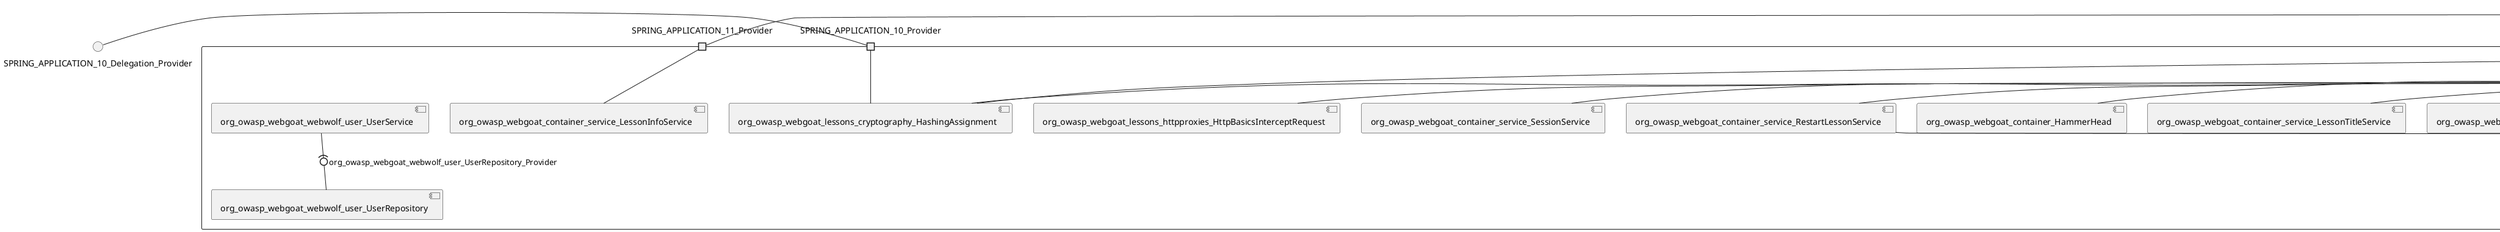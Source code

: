 @startuml
skinparam fixCircleLabelOverlapping true
skinparam componentStyle uml2
() SPRING_APPLICATION_10_Delegation_Provider
() SPRING_APPLICATION_11_Delegation_Provider
() SPRING_APPLICATION_12_Delegation_Provider
() SPRING_APPLICATION_13_Delegation_Provider
() SPRING_APPLICATION_14_Delegation_Provider
() SPRING_APPLICATION_15_Delegation_Provider
() SPRING_APPLICATION_16_Delegation_Provider
() SPRING_APPLICATION_2_Delegation_Provider
() SPRING_APPLICATION_3_Delegation_Provider
() SPRING_APPLICATION_4_Delegation_Provider
() SPRING_APPLICATION_5_Delegation_Provider
() SPRING_APPLICATION_6_Delegation_Provider
() SPRING_APPLICATION_7_Delegation_Provider
() SPRING_APPLICATION_8_Delegation_Provider
() SPRING_APPLICATION_9_Delegation_Provider
() SPRING_APPLICATION_BypassRestrictions_FieldRestrictions_POST_Delegation_Provider
() SPRING_APPLICATION_BypassRestrictions_frontendValidation_POST_Delegation_Provider
() SPRING_APPLICATION_ChromeDevTools_dummy_POST_Delegation_Provider
() SPRING_APPLICATION_ChromeDevTools_network_POST_Delegation_Provider
() SPRING_APPLICATION_CrossSiteScriptingStored_stored_xss_POST_Delegation_Provider
() SPRING_APPLICATION_CrossSiteScriptingStored_stored_xss_follow_up_POST_Delegation_Provider
() SPRING_APPLICATION_CrossSiteScripting_attack1_POST_Delegation_Provider
() SPRING_APPLICATION_CrossSiteScripting_attack3_POST_Delegation_Provider
() SPRING_APPLICATION_CrossSiteScripting_attack4_POST_Delegation_Provider
() SPRING_APPLICATION_CrossSiteScripting_attack5a_GET_Delegation_Provider
() SPRING_APPLICATION_CrossSiteScripting_attack6a_POST_Delegation_Provider
() SPRING_APPLICATION_CrossSiteScripting_dom_follow_up_POST_Delegation_Provider
() SPRING_APPLICATION_CrossSiteScripting_phone_home_xss_POST_Delegation_Provider
() SPRING_APPLICATION_CrossSiteScripting_quiz_GET_POST_Delegation_Provider
() SPRING_APPLICATION_Delegation_Provider
() SPRING_APPLICATION_GET_10_Delegation_Provider
() SPRING_APPLICATION_GET_11_Delegation_Provider
() SPRING_APPLICATION_GET_2_Delegation_Provider
() SPRING_APPLICATION_GET_3_Delegation_Provider
() SPRING_APPLICATION_GET_4_Delegation_Provider
() SPRING_APPLICATION_GET_5_Delegation_Provider
() SPRING_APPLICATION_GET_6_Delegation_Provider
() SPRING_APPLICATION_GET_7_Delegation_Provider
() SPRING_APPLICATION_GET_8_Delegation_Provider
() SPRING_APPLICATION_GET_9_Delegation_Provider
() SPRING_APPLICATION_GET_Delegation_Provider
() SPRING_APPLICATION_HtmlTampering_task_POST_Delegation_Provider
() SPRING_APPLICATION_HttpBasics_attack1_POST_Delegation_Provider
() SPRING_APPLICATION_HttpBasics_attack2_POST_Delegation_Provider
() SPRING_APPLICATION_IDOR_diff_attributes_POST_Delegation_Provider
() SPRING_APPLICATION_IDOR_login_POST_Delegation_Provider
() SPRING_APPLICATION_IDOR_profile_alt_path_POST_Delegation_Provider
() SPRING_APPLICATION_InsecureDeserialization_task_POST_Delegation_Provider
() SPRING_APPLICATION_InsecureLogin_Delegation_Provider
() SPRING_APPLICATION_JWT_decode_POST_Delegation_Provider
() SPRING_APPLICATION_JWT_jku_Delegation_Provider
() SPRING_APPLICATION_JWT_kid_Delegation_Provider
() SPRING_APPLICATION_JWT_quiz_GET_POST_Delegation_Provider
() SPRING_APPLICATION_JWT_refresh_Delegation_Provider
() SPRING_APPLICATION_JWT_secret_POST_Delegation_Provider
() SPRING_APPLICATION_JWT_votings_Delegation_Provider
() SPRING_APPLICATION_LogSpoofing_log_bleeding_POST_Delegation_Provider
() SPRING_APPLICATION_LogSpoofing_log_spoofing_POST_Delegation_Provider
() SPRING_APPLICATION_POST_10_Delegation_Provider
() SPRING_APPLICATION_POST_11_Delegation_Provider
() SPRING_APPLICATION_POST_12_Delegation_Provider
() SPRING_APPLICATION_POST_13_Delegation_Provider
() SPRING_APPLICATION_POST_14_Delegation_Provider
() SPRING_APPLICATION_POST_15_Delegation_Provider
() SPRING_APPLICATION_POST_16_Delegation_Provider
() SPRING_APPLICATION_POST_17_Delegation_Provider
() SPRING_APPLICATION_POST_18_Delegation_Provider
() SPRING_APPLICATION_POST_2_Delegation_Provider
() SPRING_APPLICATION_POST_3_Delegation_Provider
() SPRING_APPLICATION_POST_4_Delegation_Provider
() SPRING_APPLICATION_POST_5_Delegation_Provider
() SPRING_APPLICATION_POST_6_Delegation_Provider
() SPRING_APPLICATION_POST_7_Delegation_Provider
() SPRING_APPLICATION_POST_8_Delegation_Provider
() SPRING_APPLICATION_POST_9_Delegation_Provider
() SPRING_APPLICATION_POST_Delegation_Provider
() SPRING_APPLICATION_PUT_Delegation_Provider
() SPRING_APPLICATION_PasswordReset_ForgotPassword_create_password_reset_link_POST_Delegation_Provider
() SPRING_APPLICATION_PasswordReset_SecurityQuestions_POST_Delegation_Provider
() SPRING_APPLICATION_PasswordReset_reset_Delegation_Provider
() SPRING_APPLICATION_PasswordReset_simple_mail_reset_POST_Delegation_Provider
() SPRING_APPLICATION_PathTraversal_profile_picture_GET_Delegation_Provider
() SPRING_APPLICATION_PathTraversal_profile_picture_fix_GET_Delegation_Provider
() SPRING_APPLICATION_PathTraversal_profile_upload_POST_Delegation_Provider
() SPRING_APPLICATION_PathTraversal_profile_upload_fix_POST_Delegation_Provider
() SPRING_APPLICATION_PathTraversal_profile_upload_remove_user_input_POST_Delegation_Provider
() SPRING_APPLICATION_PathTraversal_random_POST_Delegation_Provider
() SPRING_APPLICATION_PathTraversal_random_picture_GET_Delegation_Provider
() SPRING_APPLICATION_PathTraversal_zip_slip_Delegation_Provider
() SPRING_APPLICATION_SSRF_task1_POST_Delegation_Provider
() SPRING_APPLICATION_SSRF_task2_POST_Delegation_Provider
() SPRING_APPLICATION_SecurePasswords_assignment_POST_Delegation_Provider
() SPRING_APPLICATION_SqlInjectionAdvanced_attack6a_POST_Delegation_Provider
() SPRING_APPLICATION_SqlInjectionAdvanced_attack6b_POST_Delegation_Provider
() SPRING_APPLICATION_SqlInjectionAdvanced_challenge_Login_POST_Delegation_Provider
() SPRING_APPLICATION_SqlInjectionAdvanced_challenge_PUT_Delegation_Provider
() SPRING_APPLICATION_SqlInjectionAdvanced_quiz_GET_POST_Delegation_Provider
() SPRING_APPLICATION_SqlInjectionMitigations_attack10a_POST_Delegation_Provider
() SPRING_APPLICATION_SqlInjectionMitigations_attack10b_POST_Delegation_Provider
() SPRING_APPLICATION_SqlInjectionMitigations_attack12a_POST_Delegation_Provider
() SPRING_APPLICATION_SqlInjectionMitigations_servers_GET_Delegation_Provider
() SPRING_APPLICATION_SqlInjection_assignment5a_POST_Delegation_Provider
() SPRING_APPLICATION_SqlInjection_assignment5b_POST_Delegation_Provider
() SPRING_APPLICATION_SqlInjection_attack10_POST_Delegation_Provider
() SPRING_APPLICATION_SqlInjection_attack2_POST_Delegation_Provider
() SPRING_APPLICATION_SqlInjection_attack3_POST_Delegation_Provider
() SPRING_APPLICATION_SqlInjection_attack4_POST_Delegation_Provider
() SPRING_APPLICATION_SqlInjection_attack5_POST_Delegation_Provider
() SPRING_APPLICATION_SqlInjection_attack8_POST_Delegation_Provider
() SPRING_APPLICATION_SqlInjection_attack9_POST_Delegation_Provider
() SPRING_APPLICATION_SqlOnlyInputValidationOnKeywords_attack_POST_Delegation_Provider
() SPRING_APPLICATION_SqlOnlyInputValidation_attack_POST_Delegation_Provider
() SPRING_APPLICATION_VulnerableComponents_attack1_POST_Delegation_Provider
() SPRING_APPLICATION_WebWolf_GET_Delegation_Provider
() SPRING_APPLICATION_WebWolf_landing_Delegation_Provider
() SPRING_APPLICATION_WebWolf_mail_Delegation_Provider
() SPRING_APPLICATION_challenge_1_POST_Delegation_Provider
() SPRING_APPLICATION_challenge_5_POST_Delegation_Provider
() SPRING_APPLICATION_challenge_7_Delegation_Provider
() SPRING_APPLICATION_challenge_8_Delegation_Provider
() SPRING_APPLICATION_challenge_logo_Delegation_Provider
() SPRING_APPLICATION_cia_quiz_GET_POST_Delegation_Provider
() SPRING_APPLICATION_clientSideFiltering_attack1_POST_Delegation_Provider
() SPRING_APPLICATION_clientSideFiltering_challenge_store_coupons_GET_Delegation_Provider
() SPRING_APPLICATION_clientSideFiltering_getItForFree_POST_Delegation_Provider
() SPRING_APPLICATION_clientSideFiltering_salaries_GET_Delegation_Provider
() SPRING_APPLICATION_crypto_encoding_basic_auth_POST_Delegation_Provider
() SPRING_APPLICATION_crypto_encoding_xor_POST_Delegation_Provider
() SPRING_APPLICATION_crypto_hashing_POST_Delegation_Provider
() SPRING_APPLICATION_crypto_secure_defaults_POST_Delegation_Provider
() SPRING_APPLICATION_crypto_signing_verify_POST_Delegation_Provider
() SPRING_APPLICATION_csrf_feedback_message_POST_Delegation_Provider
() SPRING_APPLICATION_csrf_review_POST_Delegation_Provider
() SPRING_APPLICATION_files_GET_Delegation_Provider
() SPRING_APPLICATION_fileupload_POST_Delegation_Provider
() SPRING_APPLICATION_jwt_Delegation_Provider
() SPRING_APPLICATION_landing_Delegation_Provider
() SPRING_APPLICATION_lesson_template_Delegation_Provider
() SPRING_APPLICATION_login_oauth_mvc_GET_Delegation_Provider
() SPRING_APPLICATION_mail_DELETE_GET_POST_Delegation_Provider
() SPRING_APPLICATION_register_mvc_POST_Delegation_Provider
() SPRING_APPLICATION_registration_GET_Delegation_Provider
() SPRING_APPLICATION_requests_GET_Delegation_Provider
() SPRING_APPLICATION_scoreboard_data_GET_Delegation_Provider
() SPRING_APPLICATION_server_directory_GET_Delegation_Provider
() SPRING_APPLICATION_service_debug_labels_mvc_Delegation_Provider
() SPRING_APPLICATION_service_lessonoverview_mvc_Delegation_Provider
() SPRING_APPLICATION_xxe_comments_GET_Delegation_Provider
rectangle System {
[org_owasp_webgoat_container_HammerHead] [[webgoat-webgoat.repository#_UnqmgjVFEe-lEr1EVWIqfw]]
[org_owasp_webgoat_container_WebWolfRedirect] [[webgoat-webgoat.repository#_UnqmgjVFEe-lEr1EVWIqfw]]
[org_owasp_webgoat_container_controller_StartLesson] [[webgoat-webgoat.repository#_UnqmgjVFEe-lEr1EVWIqfw]]
[org_owasp_webgoat_container_controller_Welcome] [[webgoat-webgoat.repository#_UnqmgjVFEe-lEr1EVWIqfw]]
[org_owasp_webgoat_container_i18n_PluginMessages_Provider] [[webgoat-webgoat.repository#_UnqmgjVFEe-lEr1EVWIqfw]]
[org_owasp_webgoat_container_service_EnvironmentService] [[webgoat-webgoat.repository#_UnqmgjVFEe-lEr1EVWIqfw]]
[org_owasp_webgoat_container_service_HintService] [[webgoat-webgoat.repository#_UnqmgjVFEe-lEr1EVWIqfw]]
[org_owasp_webgoat_container_service_LabelDebugService] [[webgoat-webgoat.repository#_UnqmgjVFEe-lEr1EVWIqfw]]
[org_owasp_webgoat_container_service_LabelService] [[webgoat-webgoat.repository#_UnqmgjVFEe-lEr1EVWIqfw]]
[org_owasp_webgoat_container_service_LessonInfoService] [[webgoat-webgoat.repository#_UnqmgjVFEe-lEr1EVWIqfw]]
[org_owasp_webgoat_container_service_LessonMenuService] [[webgoat-webgoat.repository#_UnqmgjVFEe-lEr1EVWIqfw]]
[org_owasp_webgoat_container_service_LessonProgressService] [[webgoat-webgoat.repository#_UnqmgjVFEe-lEr1EVWIqfw]]
[org_owasp_webgoat_container_service_LessonTitleService] [[webgoat-webgoat.repository#_UnqmgjVFEe-lEr1EVWIqfw]]
[org_owasp_webgoat_container_service_ReportCardService] [[webgoat-webgoat.repository#_UnqmgjVFEe-lEr1EVWIqfw]]
[org_owasp_webgoat_container_service_RestartLessonService] [[webgoat-webgoat.repository#_UnqmgjVFEe-lEr1EVWIqfw]]
[org_owasp_webgoat_container_service_SessionService] [[webgoat-webgoat.repository#_UnqmgjVFEe-lEr1EVWIqfw]]
[org_owasp_webgoat_container_session_UserSessionData_Provider] [[webgoat-webgoat.repository#_UnqmgjVFEe-lEr1EVWIqfw]]
[org_owasp_webgoat_container_session_WebSession_Provider] [[webgoat-webgoat.repository#_UnqmgjVFEe-lEr1EVWIqfw]]
[org_owasp_webgoat_container_users_RegistrationController] [[webgoat-webgoat.repository#_UnqmgjVFEe-lEr1EVWIqfw]]
[org_owasp_webgoat_container_users_Scoreboard] [[webgoat-webgoat.repository#_UnqmgjVFEe-lEr1EVWIqfw]]
[org_owasp_webgoat_container_users_UserRepository] [[webgoat-webgoat.repository#_UnqmgjVFEe-lEr1EVWIqfw]]
[org_owasp_webgoat_container_users_UserService] [[webgoat-webgoat.repository#_UnqmgjVFEe-lEr1EVWIqfw]]
[org_owasp_webgoat_container_users_UserTrackerRepository] [[webgoat-webgoat.repository#_UnqmgjVFEe-lEr1EVWIqfw]]
[org_owasp_webgoat_lessons_authbypass_VerifyAccount] [[webgoat-webgoat.repository#_UnqmgjVFEe-lEr1EVWIqfw]]
[org_owasp_webgoat_lessons_bypassrestrictions_BypassRestrictionsFieldRestrictions] [[webgoat-webgoat.repository#_UnqmgjVFEe-lEr1EVWIqfw]]
[org_owasp_webgoat_lessons_bypassrestrictions_BypassRestrictionsFrontendValidation] [[webgoat-webgoat.repository#_UnqmgjVFEe-lEr1EVWIqfw]]
[org_owasp_webgoat_lessons_challenges_FlagController] [[webgoat-webgoat.repository#_UnqmgjVFEe-lEr1EVWIqfw]]
[org_owasp_webgoat_lessons_challenges_challenge1_Assignment1] [[webgoat-webgoat.repository#_UnqmgjVFEe-lEr1EVWIqfw]]
[org_owasp_webgoat_lessons_challenges_challenge1_ImageServlet] [[webgoat-webgoat.repository#_UnqmgjVFEe-lEr1EVWIqfw]]
[org_owasp_webgoat_lessons_challenges_challenge5_Assignment5] [[webgoat-webgoat.repository#_UnqmgjVFEe-lEr1EVWIqfw]]
[org_owasp_webgoat_lessons_challenges_challenge7_Assignment7] [[webgoat-webgoat.repository#_UnqmgjVFEe-lEr1EVWIqfw]]
[org_owasp_webgoat_lessons_challenges_challenge8_Assignment8] [[webgoat-webgoat.repository#_UnqmgjVFEe-lEr1EVWIqfw]]
[org_owasp_webgoat_lessons_chromedevtools_NetworkDummy] [[webgoat-webgoat.repository#_UnqmgjVFEe-lEr1EVWIqfw]]
[org_owasp_webgoat_lessons_chromedevtools_NetworkLesson] [[webgoat-webgoat.repository#_UnqmgjVFEe-lEr1EVWIqfw]]
[org_owasp_webgoat_lessons_cia_CIAQuiz] [[webgoat-webgoat.repository#_UnqmgjVFEe-lEr1EVWIqfw]]
[org_owasp_webgoat_lessons_clientsidefiltering_ClientSideFilteringAssignment] [[webgoat-webgoat.repository#_UnqmgjVFEe-lEr1EVWIqfw]]
[org_owasp_webgoat_lessons_clientsidefiltering_ClientSideFilteringFreeAssignment] [[webgoat-webgoat.repository#_UnqmgjVFEe-lEr1EVWIqfw]]
[org_owasp_webgoat_lessons_clientsidefiltering_Salaries] [[webgoat-webgoat.repository#_UnqmgjVFEe-lEr1EVWIqfw]]
[org_owasp_webgoat_lessons_clientsidefiltering_ShopEndpoint] [[webgoat-webgoat.repository#_UnqmgjVFEe-lEr1EVWIqfw]]
[org_owasp_webgoat_lessons_cryptography_EncodingAssignment] [[webgoat-webgoat.repository#_UnqmgjVFEe-lEr1EVWIqfw]]
[org_owasp_webgoat_lessons_cryptography_HashingAssignment] [[webgoat-webgoat.repository#_UnqmgjVFEe-lEr1EVWIqfw]]
[org_owasp_webgoat_lessons_cryptography_SecureDefaultsAssignment] [[webgoat-webgoat.repository#_UnqmgjVFEe-lEr1EVWIqfw]]
[org_owasp_webgoat_lessons_cryptography_SigningAssignment] [[webgoat-webgoat.repository#_UnqmgjVFEe-lEr1EVWIqfw]]
[org_owasp_webgoat_lessons_cryptography_XOREncodingAssignment] [[webgoat-webgoat.repository#_UnqmgjVFEe-lEr1EVWIqfw]]
[org_owasp_webgoat_lessons_csrf_CSRFConfirmFlag1] [[webgoat-webgoat.repository#_UnqmgjVFEe-lEr1EVWIqfw]]
[org_owasp_webgoat_lessons_csrf_CSRFFeedback] [[webgoat-webgoat.repository#_UnqmgjVFEe-lEr1EVWIqfw]]
[org_owasp_webgoat_lessons_csrf_CSRFGetFlag] [[webgoat-webgoat.repository#_UnqmgjVFEe-lEr1EVWIqfw]]
[org_owasp_webgoat_lessons_csrf_CSRFLogin] [[webgoat-webgoat.repository#_UnqmgjVFEe-lEr1EVWIqfw]]
[org_owasp_webgoat_lessons_csrf_ForgedReviews] [[webgoat-webgoat.repository#_UnqmgjVFEe-lEr1EVWIqfw]]
[org_owasp_webgoat_lessons_csrf_ObjectMapper_Provider] [[webgoat-webgoat.repository#_UnqmgjVFEe-lEr1EVWIqfw]]
[org_owasp_webgoat_lessons_deserialization_InsecureDeserializationTask] [[webgoat-webgoat.repository#_UnqmgjVFEe-lEr1EVWIqfw]]
[org_owasp_webgoat_lessons_hijacksession_HijackSessionAssignment] [[webgoat-webgoat.repository#_UnqmgjVFEe-lEr1EVWIqfw]]
[org_owasp_webgoat_lessons_hijacksession_cas_HijackSessionAuthenticationProvider] [[webgoat-webgoat.repository#_UnqmgjVFEe-lEr1EVWIqfw]]
[org_owasp_webgoat_lessons_htmltampering_HtmlTamperingTask] [[webgoat-webgoat.repository#_UnqmgjVFEe-lEr1EVWIqfw]]
[org_owasp_webgoat_lessons_httpbasics_HttpBasicsLesson] [[webgoat-webgoat.repository#_UnqmgjVFEe-lEr1EVWIqfw]]
[org_owasp_webgoat_lessons_httpbasics_HttpBasicsQuiz] [[webgoat-webgoat.repository#_UnqmgjVFEe-lEr1EVWIqfw]]
[org_owasp_webgoat_lessons_httpproxies_HttpBasicsInterceptRequest] [[webgoat-webgoat.repository#_UnqmgjVFEe-lEr1EVWIqfw]]
[org_owasp_webgoat_lessons_idor_IDORDiffAttributes] [[webgoat-webgoat.repository#_UnqmgjVFEe-lEr1EVWIqfw]]
[org_owasp_webgoat_lessons_idor_IDOREditOtherProfile] [[webgoat-webgoat.repository#_UnqmgjVFEe-lEr1EVWIqfw]]
[org_owasp_webgoat_lessons_idor_IDORLogin] [[webgoat-webgoat.repository#_UnqmgjVFEe-lEr1EVWIqfw]]
[org_owasp_webgoat_lessons_idor_IDORViewOtherProfile] [[webgoat-webgoat.repository#_UnqmgjVFEe-lEr1EVWIqfw]]
[org_owasp_webgoat_lessons_idor_IDORViewOwnProfile] [[webgoat-webgoat.repository#_UnqmgjVFEe-lEr1EVWIqfw]]
[org_owasp_webgoat_lessons_idor_IDORViewOwnProfileAltUrl] [[webgoat-webgoat.repository#_UnqmgjVFEe-lEr1EVWIqfw]]
[org_owasp_webgoat_lessons_insecurelogin_InsecureLoginTask] [[webgoat-webgoat.repository#_UnqmgjVFEe-lEr1EVWIqfw]]
[org_owasp_webgoat_lessons_jwt_JWTDecodeEndpoint] [[webgoat-webgoat.repository#_UnqmgjVFEe-lEr1EVWIqfw]]
[org_owasp_webgoat_lessons_jwt_JWTQuiz] [[webgoat-webgoat.repository#_UnqmgjVFEe-lEr1EVWIqfw]]
[org_owasp_webgoat_lessons_jwt_JWTRefreshEndpoint] [[webgoat-webgoat.repository#_UnqmgjVFEe-lEr1EVWIqfw]]
[org_owasp_webgoat_lessons_jwt_JWTSecretKeyEndpoint] [[webgoat-webgoat.repository#_UnqmgjVFEe-lEr1EVWIqfw]]
[org_owasp_webgoat_lessons_jwt_JWTVotesEndpoint] [[webgoat-webgoat.repository#_UnqmgjVFEe-lEr1EVWIqfw]]
[org_owasp_webgoat_lessons_jwt_claimmisuse_JWTHeaderJKUEndpoint] [[webgoat-webgoat.repository#_UnqmgjVFEe-lEr1EVWIqfw]]
[org_owasp_webgoat_lessons_jwt_claimmisuse_JWTHeaderKIDEndpoint] [[webgoat-webgoat.repository#_UnqmgjVFEe-lEr1EVWIqfw]]
[org_owasp_webgoat_lessons_lessontemplate_SampleAttack] [[webgoat-webgoat.repository#_UnqmgjVFEe-lEr1EVWIqfw]]
[org_owasp_webgoat_lessons_logging_LogBleedingTask] [[webgoat-webgoat.repository#_UnqmgjVFEe-lEr1EVWIqfw]]
[org_owasp_webgoat_lessons_logging_LogSpoofingTask] [[webgoat-webgoat.repository#_UnqmgjVFEe-lEr1EVWIqfw]]
[org_owasp_webgoat_lessons_missingac_MissingFunctionACHiddenMenus] [[webgoat-webgoat.repository#_UnqmgjVFEe-lEr1EVWIqfw]]
[org_owasp_webgoat_lessons_missingac_MissingFunctionACUsers] [[webgoat-webgoat.repository#_UnqmgjVFEe-lEr1EVWIqfw]]
[org_owasp_webgoat_lessons_missingac_MissingFunctionACYourHash] [[webgoat-webgoat.repository#_UnqmgjVFEe-lEr1EVWIqfw]]
[org_owasp_webgoat_lessons_missingac_MissingFunctionACYourHashAdmin] [[webgoat-webgoat.repository#_UnqmgjVFEe-lEr1EVWIqfw]]
[org_owasp_webgoat_lessons_passwordreset_QuestionsAssignment] [[webgoat-webgoat.repository#_UnqmgjVFEe-lEr1EVWIqfw]]
[org_owasp_webgoat_lessons_passwordreset_ResetLinkAssignment] [[webgoat-webgoat.repository#_UnqmgjVFEe-lEr1EVWIqfw]]
[org_owasp_webgoat_lessons_passwordreset_ResetLinkAssignmentForgotPassword] [[webgoat-webgoat.repository#_UnqmgjVFEe-lEr1EVWIqfw]]
[org_owasp_webgoat_lessons_passwordreset_SecurityQuestionAssignment] [[webgoat-webgoat.repository#_UnqmgjVFEe-lEr1EVWIqfw]]
[org_owasp_webgoat_lessons_passwordreset_SimpleMailAssignment] [[webgoat-webgoat.repository#_UnqmgjVFEe-lEr1EVWIqfw]]
[org_owasp_webgoat_lessons_passwordreset_TriedQuestions] [[webgoat-webgoat.repository#_UnqmgjVFEe-lEr1EVWIqfw]]
[org_owasp_webgoat_lessons_pathtraversal_ProfileUpload] [[webgoat-webgoat.repository#_UnqmgjVFEe-lEr1EVWIqfw]]
[org_owasp_webgoat_lessons_pathtraversal_ProfileUploadFix] [[webgoat-webgoat.repository#_UnqmgjVFEe-lEr1EVWIqfw]]
[org_owasp_webgoat_lessons_pathtraversal_ProfileUploadRemoveUserInput] [[webgoat-webgoat.repository#_UnqmgjVFEe-lEr1EVWIqfw]]
[org_owasp_webgoat_lessons_pathtraversal_ProfileUploadRetrieval] [[webgoat-webgoat.repository#_UnqmgjVFEe-lEr1EVWIqfw]]
[org_owasp_webgoat_lessons_pathtraversal_ProfileZipSlip] [[webgoat-webgoat.repository#_UnqmgjVFEe-lEr1EVWIqfw]]
[org_owasp_webgoat_lessons_securepasswords_SecurePasswordsAssignment] [[webgoat-webgoat.repository#_UnqmgjVFEe-lEr1EVWIqfw]]
[org_owasp_webgoat_lessons_spoofcookie_SpoofCookieAssignment] [[webgoat-webgoat.repository#_UnqmgjVFEe-lEr1EVWIqfw]]
[org_owasp_webgoat_lessons_sqlinjection_advanced_SqlInjectionChallenge] [[webgoat-webgoat.repository#_UnqmgjVFEe-lEr1EVWIqfw]]
[org_owasp_webgoat_lessons_sqlinjection_advanced_SqlInjectionChallengeLogin] [[webgoat-webgoat.repository#_UnqmgjVFEe-lEr1EVWIqfw]]
[org_owasp_webgoat_lessons_sqlinjection_advanced_SqlInjectionLesson6a] [[webgoat-webgoat.repository#_UnqmgjVFEe-lEr1EVWIqfw]]
[org_owasp_webgoat_lessons_sqlinjection_advanced_SqlInjectionLesson6b] [[webgoat-webgoat.repository#_UnqmgjVFEe-lEr1EVWIqfw]]
[org_owasp_webgoat_lessons_sqlinjection_advanced_SqlInjectionQuiz] [[webgoat-webgoat.repository#_UnqmgjVFEe-lEr1EVWIqfw]]
[org_owasp_webgoat_lessons_sqlinjection_introduction_SqlInjectionLesson10] [[webgoat-webgoat.repository#_UnqmgjVFEe-lEr1EVWIqfw]]
[org_owasp_webgoat_lessons_sqlinjection_introduction_SqlInjectionLesson2] [[webgoat-webgoat.repository#_UnqmgjVFEe-lEr1EVWIqfw]]
[org_owasp_webgoat_lessons_sqlinjection_introduction_SqlInjectionLesson3] [[webgoat-webgoat.repository#_UnqmgjVFEe-lEr1EVWIqfw]]
[org_owasp_webgoat_lessons_sqlinjection_introduction_SqlInjectionLesson4] [[webgoat-webgoat.repository#_UnqmgjVFEe-lEr1EVWIqfw]]
[org_owasp_webgoat_lessons_sqlinjection_introduction_SqlInjectionLesson5] [[webgoat-webgoat.repository#_UnqmgjVFEe-lEr1EVWIqfw]]
[org_owasp_webgoat_lessons_sqlinjection_introduction_SqlInjectionLesson5a] [[webgoat-webgoat.repository#_UnqmgjVFEe-lEr1EVWIqfw]]
[org_owasp_webgoat_lessons_sqlinjection_introduction_SqlInjectionLesson5b] [[webgoat-webgoat.repository#_UnqmgjVFEe-lEr1EVWIqfw]]
[org_owasp_webgoat_lessons_sqlinjection_introduction_SqlInjectionLesson8] [[webgoat-webgoat.repository#_UnqmgjVFEe-lEr1EVWIqfw]]
[org_owasp_webgoat_lessons_sqlinjection_introduction_SqlInjectionLesson9] [[webgoat-webgoat.repository#_UnqmgjVFEe-lEr1EVWIqfw]]
[org_owasp_webgoat_lessons_sqlinjection_mitigation_Servers] [[webgoat-webgoat.repository#_UnqmgjVFEe-lEr1EVWIqfw]]
[org_owasp_webgoat_lessons_sqlinjection_mitigation_SqlInjectionLesson10a] [[webgoat-webgoat.repository#_UnqmgjVFEe-lEr1EVWIqfw]]
[org_owasp_webgoat_lessons_sqlinjection_mitigation_SqlInjectionLesson10b] [[webgoat-webgoat.repository#_UnqmgjVFEe-lEr1EVWIqfw]]
[org_owasp_webgoat_lessons_sqlinjection_mitigation_SqlInjectionLesson13] [[webgoat-webgoat.repository#_UnqmgjVFEe-lEr1EVWIqfw]]
[org_owasp_webgoat_lessons_sqlinjection_mitigation_SqlOnlyInputValidation] [[webgoat-webgoat.repository#_UnqmgjVFEe-lEr1EVWIqfw]]
[org_owasp_webgoat_lessons_sqlinjection_mitigation_SqlOnlyInputValidationOnKeywords] [[webgoat-webgoat.repository#_UnqmgjVFEe-lEr1EVWIqfw]]
[org_owasp_webgoat_lessons_ssrf_SSRFTask1] [[webgoat-webgoat.repository#_UnqmgjVFEe-lEr1EVWIqfw]]
[org_owasp_webgoat_lessons_ssrf_SSRFTask2] [[webgoat-webgoat.repository#_UnqmgjVFEe-lEr1EVWIqfw]]
[org_owasp_webgoat_lessons_vulnerablecomponents_VulnerableComponentsLesson] [[webgoat-webgoat.repository#_UnqmgjVFEe-lEr1EVWIqfw]]
[org_owasp_webgoat_lessons_webwolfintroduction_LandingAssignment] [[webgoat-webgoat.repository#_UnqmgjVFEe-lEr1EVWIqfw]]
[org_owasp_webgoat_lessons_webwolfintroduction_MailAssignment] [[webgoat-webgoat.repository#_UnqmgjVFEe-lEr1EVWIqfw]]
[org_owasp_webgoat_lessons_xss_CrossSiteScriptingLesson1] [[webgoat-webgoat.repository#_UnqmgjVFEe-lEr1EVWIqfw]]
[org_owasp_webgoat_lessons_xss_CrossSiteScriptingLesson3] [[webgoat-webgoat.repository#_UnqmgjVFEe-lEr1EVWIqfw]]
[org_owasp_webgoat_lessons_xss_CrossSiteScriptingLesson4] [[webgoat-webgoat.repository#_UnqmgjVFEe-lEr1EVWIqfw]]
[org_owasp_webgoat_lessons_xss_CrossSiteScriptingLesson5a] [[webgoat-webgoat.repository#_UnqmgjVFEe-lEr1EVWIqfw]]
[org_owasp_webgoat_lessons_xss_CrossSiteScriptingLesson6a] [[webgoat-webgoat.repository#_UnqmgjVFEe-lEr1EVWIqfw]]
[org_owasp_webgoat_lessons_xss_CrossSiteScriptingQuiz] [[webgoat-webgoat.repository#_UnqmgjVFEe-lEr1EVWIqfw]]
[org_owasp_webgoat_lessons_xss_DOMCrossSiteScripting] [[webgoat-webgoat.repository#_UnqmgjVFEe-lEr1EVWIqfw]]
[org_owasp_webgoat_lessons_xss_DOMCrossSiteScriptingVerifier] [[webgoat-webgoat.repository#_UnqmgjVFEe-lEr1EVWIqfw]]
[org_owasp_webgoat_lessons_xss_stored_StoredCrossSiteScriptingVerifier] [[webgoat-webgoat.repository#_UnqmgjVFEe-lEr1EVWIqfw]]
[org_owasp_webgoat_lessons_xss_stored_StoredXssComments] [[webgoat-webgoat.repository#_UnqmgjVFEe-lEr1EVWIqfw]]
[org_owasp_webgoat_lessons_xxe_BlindSendFileAssignment] [[webgoat-webgoat.repository#_UnqmgjVFEe-lEr1EVWIqfw]]
[org_owasp_webgoat_lessons_xxe_CommentsCache] [[webgoat-webgoat.repository#_UnqmgjVFEe-lEr1EVWIqfw]]
[org_owasp_webgoat_lessons_xxe_CommentsEndpoint] [[webgoat-webgoat.repository#_UnqmgjVFEe-lEr1EVWIqfw]]
[org_owasp_webgoat_lessons_xxe_ContentTypeAssignment] [[webgoat-webgoat.repository#_UnqmgjVFEe-lEr1EVWIqfw]]
[org_owasp_webgoat_lessons_xxe_SimpleXXE] [[webgoat-webgoat.repository#_UnqmgjVFEe-lEr1EVWIqfw]]
[org_owasp_webgoat_webwolf_FileServer] [[webgoat-webgoat.repository#_UnqmgjVFEe-lEr1EVWIqfw]]
[org_owasp_webgoat_webwolf_jwt_JWTController] [[webgoat-webgoat.repository#_UnqmgjVFEe-lEr1EVWIqfw]]
[org_owasp_webgoat_webwolf_mailbox_MailboxController] [[webgoat-webgoat.repository#_UnqmgjVFEe-lEr1EVWIqfw]]
[org_owasp_webgoat_webwolf_mailbox_MailboxRepository] [[webgoat-webgoat.repository#_UnqmgjVFEe-lEr1EVWIqfw]]
[org_owasp_webgoat_webwolf_requests_LandingPage] [[webgoat-webgoat.repository#_UnqmgjVFEe-lEr1EVWIqfw]]
[org_owasp_webgoat_webwolf_requests_Requests] [[webgoat-webgoat.repository#_UnqmgjVFEe-lEr1EVWIqfw]]
[org_owasp_webgoat_webwolf_user_UserRepository] [[webgoat-webgoat.repository#_UnqmgjVFEe-lEr1EVWIqfw]]
[org_owasp_webgoat_webwolf_user_UserService] [[webgoat-webgoat.repository#_UnqmgjVFEe-lEr1EVWIqfw]]
port SPRING_APPLICATION_10_Provider
SPRING_APPLICATION_10_Delegation_Provider - SPRING_APPLICATION_10_Provider
SPRING_APPLICATION_10_Provider - [org_owasp_webgoat_lessons_cryptography_HashingAssignment]
port SPRING_APPLICATION_11_Provider
SPRING_APPLICATION_11_Delegation_Provider - SPRING_APPLICATION_11_Provider
SPRING_APPLICATION_11_Provider - [org_owasp_webgoat_container_service_LessonInfoService]
port SPRING_APPLICATION_12_Provider
SPRING_APPLICATION_12_Delegation_Provider - SPRING_APPLICATION_12_Provider
SPRING_APPLICATION_12_Provider - [org_owasp_webgoat_lessons_cryptography_HashingAssignment]
port SPRING_APPLICATION_13_Provider
SPRING_APPLICATION_13_Delegation_Provider - SPRING_APPLICATION_13_Provider
SPRING_APPLICATION_13_Provider - [org_owasp_webgoat_lessons_cryptography_SigningAssignment]
port SPRING_APPLICATION_14_Provider
SPRING_APPLICATION_14_Delegation_Provider - SPRING_APPLICATION_14_Provider
SPRING_APPLICATION_14_Provider - [org_owasp_webgoat_lessons_jwt_JWTSecretKeyEndpoint]
port SPRING_APPLICATION_15_Provider
SPRING_APPLICATION_15_Delegation_Provider - SPRING_APPLICATION_15_Provider
SPRING_APPLICATION_15_Provider - [org_owasp_webgoat_lessons_httpproxies_HttpBasicsInterceptRequest]
port SPRING_APPLICATION_16_Provider
SPRING_APPLICATION_16_Delegation_Provider - SPRING_APPLICATION_16_Provider
SPRING_APPLICATION_16_Provider - [org_owasp_webgoat_container_service_SessionService]
port SPRING_APPLICATION_2_Provider
SPRING_APPLICATION_2_Delegation_Provider - SPRING_APPLICATION_2_Provider
SPRING_APPLICATION_2_Provider - [org_owasp_webgoat_webwolf_FileServer]
port SPRING_APPLICATION_3_Provider
SPRING_APPLICATION_3_Delegation_Provider - SPRING_APPLICATION_3_Provider
SPRING_APPLICATION_3_Provider - [org_owasp_webgoat_container_service_RestartLessonService]
port SPRING_APPLICATION_4_Provider
SPRING_APPLICATION_4_Delegation_Provider - SPRING_APPLICATION_4_Provider
SPRING_APPLICATION_4_Provider - [org_owasp_webgoat_container_controller_StartLesson]
port SPRING_APPLICATION_5_Provider
SPRING_APPLICATION_5_Delegation_Provider - SPRING_APPLICATION_5_Provider
SPRING_APPLICATION_5_Provider - [org_owasp_webgoat_container_HammerHead]
port SPRING_APPLICATION_6_Provider
SPRING_APPLICATION_6_Delegation_Provider - SPRING_APPLICATION_6_Provider
SPRING_APPLICATION_6_Provider - [org_owasp_webgoat_container_service_LabelDebugService]
port SPRING_APPLICATION_7_Provider
SPRING_APPLICATION_7_Delegation_Provider - SPRING_APPLICATION_7_Provider
SPRING_APPLICATION_7_Provider - [org_owasp_webgoat_container_service_LessonTitleService]
port SPRING_APPLICATION_8_Provider
SPRING_APPLICATION_8_Delegation_Provider - SPRING_APPLICATION_8_Provider
SPRING_APPLICATION_8_Provider - [org_owasp_webgoat_lessons_xxe_SimpleXXE]
port SPRING_APPLICATION_9_Provider
SPRING_APPLICATION_9_Delegation_Provider - SPRING_APPLICATION_9_Provider
SPRING_APPLICATION_9_Provider - [org_owasp_webgoat_container_service_LessonMenuService]
port SPRING_APPLICATION_BypassRestrictions_FieldRestrictions_POST_Provider
SPRING_APPLICATION_BypassRestrictions_FieldRestrictions_POST_Delegation_Provider - SPRING_APPLICATION_BypassRestrictions_FieldRestrictions_POST_Provider
SPRING_APPLICATION_BypassRestrictions_FieldRestrictions_POST_Provider - [org_owasp_webgoat_lessons_bypassrestrictions_BypassRestrictionsFieldRestrictions]
port SPRING_APPLICATION_BypassRestrictions_frontendValidation_POST_Provider
SPRING_APPLICATION_BypassRestrictions_frontendValidation_POST_Delegation_Provider - SPRING_APPLICATION_BypassRestrictions_frontendValidation_POST_Provider
SPRING_APPLICATION_BypassRestrictions_frontendValidation_POST_Provider - [org_owasp_webgoat_lessons_bypassrestrictions_BypassRestrictionsFrontendValidation]
port SPRING_APPLICATION_ChromeDevTools_dummy_POST_Provider
SPRING_APPLICATION_ChromeDevTools_dummy_POST_Delegation_Provider - SPRING_APPLICATION_ChromeDevTools_dummy_POST_Provider
SPRING_APPLICATION_ChromeDevTools_dummy_POST_Provider - [org_owasp_webgoat_lessons_chromedevtools_NetworkDummy]
port SPRING_APPLICATION_ChromeDevTools_network_POST_Provider
SPRING_APPLICATION_ChromeDevTools_network_POST_Delegation_Provider - SPRING_APPLICATION_ChromeDevTools_network_POST_Provider
SPRING_APPLICATION_ChromeDevTools_network_POST_Provider - [org_owasp_webgoat_lessons_chromedevtools_NetworkLesson]
port SPRING_APPLICATION_CrossSiteScriptingStored_stored_xss_POST_Provider
SPRING_APPLICATION_CrossSiteScriptingStored_stored_xss_POST_Delegation_Provider - SPRING_APPLICATION_CrossSiteScriptingStored_stored_xss_POST_Provider
SPRING_APPLICATION_CrossSiteScriptingStored_stored_xss_POST_Provider - [org_owasp_webgoat_lessons_xss_stored_StoredXssComments]
port SPRING_APPLICATION_CrossSiteScriptingStored_stored_xss_follow_up_POST_Provider
SPRING_APPLICATION_CrossSiteScriptingStored_stored_xss_follow_up_POST_Delegation_Provider - SPRING_APPLICATION_CrossSiteScriptingStored_stored_xss_follow_up_POST_Provider
SPRING_APPLICATION_CrossSiteScriptingStored_stored_xss_follow_up_POST_Provider - [org_owasp_webgoat_lessons_xss_stored_StoredCrossSiteScriptingVerifier]
port SPRING_APPLICATION_CrossSiteScripting_attack1_POST_Provider
SPRING_APPLICATION_CrossSiteScripting_attack1_POST_Delegation_Provider - SPRING_APPLICATION_CrossSiteScripting_attack1_POST_Provider
SPRING_APPLICATION_CrossSiteScripting_attack1_POST_Provider - [org_owasp_webgoat_lessons_xss_CrossSiteScriptingLesson1]
port SPRING_APPLICATION_CrossSiteScripting_attack3_POST_Provider
SPRING_APPLICATION_CrossSiteScripting_attack3_POST_Delegation_Provider - SPRING_APPLICATION_CrossSiteScripting_attack3_POST_Provider
SPRING_APPLICATION_CrossSiteScripting_attack3_POST_Provider - [org_owasp_webgoat_lessons_xss_CrossSiteScriptingLesson3]
port SPRING_APPLICATION_CrossSiteScripting_attack4_POST_Provider
SPRING_APPLICATION_CrossSiteScripting_attack4_POST_Delegation_Provider - SPRING_APPLICATION_CrossSiteScripting_attack4_POST_Provider
SPRING_APPLICATION_CrossSiteScripting_attack4_POST_Provider - [org_owasp_webgoat_lessons_xss_CrossSiteScriptingLesson4]
port SPRING_APPLICATION_CrossSiteScripting_attack5a_GET_Provider
SPRING_APPLICATION_CrossSiteScripting_attack5a_GET_Delegation_Provider - SPRING_APPLICATION_CrossSiteScripting_attack5a_GET_Provider
SPRING_APPLICATION_CrossSiteScripting_attack5a_GET_Provider - [org_owasp_webgoat_lessons_xss_CrossSiteScriptingLesson5a]
port SPRING_APPLICATION_CrossSiteScripting_attack6a_POST_Provider
SPRING_APPLICATION_CrossSiteScripting_attack6a_POST_Delegation_Provider - SPRING_APPLICATION_CrossSiteScripting_attack6a_POST_Provider
SPRING_APPLICATION_CrossSiteScripting_attack6a_POST_Provider - [org_owasp_webgoat_lessons_xss_CrossSiteScriptingLesson6a]
port SPRING_APPLICATION_CrossSiteScripting_dom_follow_up_POST_Provider
SPRING_APPLICATION_CrossSiteScripting_dom_follow_up_POST_Delegation_Provider - SPRING_APPLICATION_CrossSiteScripting_dom_follow_up_POST_Provider
SPRING_APPLICATION_CrossSiteScripting_dom_follow_up_POST_Provider - [org_owasp_webgoat_lessons_xss_DOMCrossSiteScriptingVerifier]
port SPRING_APPLICATION_CrossSiteScripting_phone_home_xss_POST_Provider
SPRING_APPLICATION_CrossSiteScripting_phone_home_xss_POST_Delegation_Provider - SPRING_APPLICATION_CrossSiteScripting_phone_home_xss_POST_Provider
SPRING_APPLICATION_CrossSiteScripting_phone_home_xss_POST_Provider - [org_owasp_webgoat_lessons_xss_DOMCrossSiteScripting]
port SPRING_APPLICATION_CrossSiteScripting_quiz_GET_POST_Provider
SPRING_APPLICATION_CrossSiteScripting_quiz_GET_POST_Delegation_Provider - SPRING_APPLICATION_CrossSiteScripting_quiz_GET_POST_Provider
SPRING_APPLICATION_CrossSiteScripting_quiz_GET_POST_Provider - [org_owasp_webgoat_lessons_xss_CrossSiteScriptingQuiz]
port SPRING_APPLICATION_Provider
SPRING_APPLICATION_Delegation_Provider - SPRING_APPLICATION_Provider
SPRING_APPLICATION_Provider - [org_owasp_webgoat_container_controller_StartLesson]
port SPRING_APPLICATION_GET_10_Provider
SPRING_APPLICATION_GET_10_Delegation_Provider - SPRING_APPLICATION_GET_10_Provider
SPRING_APPLICATION_GET_10_Provider - [org_owasp_webgoat_lessons_spoofcookie_SpoofCookieAssignment]
port SPRING_APPLICATION_GET_11_Provider
SPRING_APPLICATION_GET_11_Delegation_Provider - SPRING_APPLICATION_GET_11_Provider
SPRING_APPLICATION_GET_11_Provider - [org_owasp_webgoat_container_controller_Welcome]
port SPRING_APPLICATION_GET_2_Provider
SPRING_APPLICATION_GET_2_Delegation_Provider - SPRING_APPLICATION_GET_2_Provider
SPRING_APPLICATION_GET_2_Provider - [org_owasp_webgoat_lessons_xss_stored_StoredXssComments]
port SPRING_APPLICATION_GET_3_Provider
SPRING_APPLICATION_GET_3_Delegation_Provider - SPRING_APPLICATION_GET_3_Provider
SPRING_APPLICATION_GET_3_Provider - [org_owasp_webgoat_container_service_LabelService]
port SPRING_APPLICATION_GET_4_Provider
SPRING_APPLICATION_GET_4_Delegation_Provider - SPRING_APPLICATION_GET_4_Provider
SPRING_APPLICATION_GET_4_Provider - [org_owasp_webgoat_lessons_missingac_MissingFunctionACUsers]
port SPRING_APPLICATION_GET_5_Provider
SPRING_APPLICATION_GET_5_Delegation_Provider - SPRING_APPLICATION_GET_5_Provider
SPRING_APPLICATION_GET_5_Provider - [org_owasp_webgoat_lessons_idor_IDORViewOtherProfile]
port SPRING_APPLICATION_GET_6_Provider
SPRING_APPLICATION_GET_6_Delegation_Provider - SPRING_APPLICATION_GET_6_Provider
SPRING_APPLICATION_GET_6_Provider - [org_owasp_webgoat_container_service_HintService]
port SPRING_APPLICATION_GET_7_Provider
SPRING_APPLICATION_GET_7_Delegation_Provider - SPRING_APPLICATION_GET_7_Provider
SPRING_APPLICATION_GET_7_Provider - [org_owasp_webgoat_lessons_cryptography_EncodingAssignment]
port SPRING_APPLICATION_GET_8_Provider
SPRING_APPLICATION_GET_8_Delegation_Provider - SPRING_APPLICATION_GET_8_Provider
SPRING_APPLICATION_GET_8_Provider - [org_owasp_webgoat_container_service_ReportCardService]
port SPRING_APPLICATION_GET_9_Provider
SPRING_APPLICATION_GET_9_Delegation_Provider - SPRING_APPLICATION_GET_9_Provider
SPRING_APPLICATION_GET_9_Provider - [org_owasp_webgoat_lessons_csrf_ForgedReviews]
port SPRING_APPLICATION_GET_Provider
SPRING_APPLICATION_GET_Delegation_Provider - SPRING_APPLICATION_GET_Provider
SPRING_APPLICATION_GET_Provider - [org_owasp_webgoat_lessons_idor_IDORViewOwnProfile]
port SPRING_APPLICATION_HtmlTampering_task_POST_Provider
SPRING_APPLICATION_HtmlTampering_task_POST_Delegation_Provider - SPRING_APPLICATION_HtmlTampering_task_POST_Provider
SPRING_APPLICATION_HtmlTampering_task_POST_Provider - [org_owasp_webgoat_lessons_htmltampering_HtmlTamperingTask]
port SPRING_APPLICATION_HttpBasics_attack1_POST_Provider
SPRING_APPLICATION_HttpBasics_attack1_POST_Delegation_Provider - SPRING_APPLICATION_HttpBasics_attack1_POST_Provider
SPRING_APPLICATION_HttpBasics_attack1_POST_Provider - [org_owasp_webgoat_lessons_httpbasics_HttpBasicsLesson]
port SPRING_APPLICATION_HttpBasics_attack2_POST_Provider
SPRING_APPLICATION_HttpBasics_attack2_POST_Delegation_Provider - SPRING_APPLICATION_HttpBasics_attack2_POST_Provider
SPRING_APPLICATION_HttpBasics_attack2_POST_Provider - [org_owasp_webgoat_lessons_httpbasics_HttpBasicsQuiz]
port SPRING_APPLICATION_IDOR_diff_attributes_POST_Provider
SPRING_APPLICATION_IDOR_diff_attributes_POST_Delegation_Provider - SPRING_APPLICATION_IDOR_diff_attributes_POST_Provider
SPRING_APPLICATION_IDOR_diff_attributes_POST_Provider - [org_owasp_webgoat_lessons_idor_IDORDiffAttributes]
port SPRING_APPLICATION_IDOR_login_POST_Provider
SPRING_APPLICATION_IDOR_login_POST_Delegation_Provider - SPRING_APPLICATION_IDOR_login_POST_Provider
SPRING_APPLICATION_IDOR_login_POST_Provider - [org_owasp_webgoat_lessons_idor_IDORLogin]
port SPRING_APPLICATION_IDOR_profile_alt_path_POST_Provider
SPRING_APPLICATION_IDOR_profile_alt_path_POST_Delegation_Provider - SPRING_APPLICATION_IDOR_profile_alt_path_POST_Provider
SPRING_APPLICATION_IDOR_profile_alt_path_POST_Provider - [org_owasp_webgoat_lessons_idor_IDORViewOwnProfileAltUrl]
port SPRING_APPLICATION_InsecureDeserialization_task_POST_Provider
SPRING_APPLICATION_InsecureDeserialization_task_POST_Delegation_Provider - SPRING_APPLICATION_InsecureDeserialization_task_POST_Provider
SPRING_APPLICATION_InsecureDeserialization_task_POST_Provider - [org_owasp_webgoat_lessons_deserialization_InsecureDeserializationTask]
port SPRING_APPLICATION_InsecureLogin_Provider
SPRING_APPLICATION_InsecureLogin_Delegation_Provider - SPRING_APPLICATION_InsecureLogin_Provider
SPRING_APPLICATION_InsecureLogin_Provider - [org_owasp_webgoat_lessons_insecurelogin_InsecureLoginTask]
port SPRING_APPLICATION_JWT_decode_POST_Provider
SPRING_APPLICATION_JWT_decode_POST_Delegation_Provider - SPRING_APPLICATION_JWT_decode_POST_Provider
SPRING_APPLICATION_JWT_decode_POST_Provider - [org_owasp_webgoat_lessons_jwt_JWTDecodeEndpoint]
port SPRING_APPLICATION_JWT_jku_Provider
SPRING_APPLICATION_JWT_jku_Delegation_Provider - SPRING_APPLICATION_JWT_jku_Provider
SPRING_APPLICATION_JWT_jku_Provider - [org_owasp_webgoat_lessons_jwt_claimmisuse_JWTHeaderJKUEndpoint]
port SPRING_APPLICATION_JWT_kid_Provider
SPRING_APPLICATION_JWT_kid_Delegation_Provider - SPRING_APPLICATION_JWT_kid_Provider
SPRING_APPLICATION_JWT_kid_Provider - [org_owasp_webgoat_lessons_jwt_claimmisuse_JWTHeaderKIDEndpoint]
port SPRING_APPLICATION_JWT_quiz_GET_POST_Provider
SPRING_APPLICATION_JWT_quiz_GET_POST_Delegation_Provider - SPRING_APPLICATION_JWT_quiz_GET_POST_Provider
SPRING_APPLICATION_JWT_quiz_GET_POST_Provider - [org_owasp_webgoat_lessons_jwt_JWTQuiz]
port SPRING_APPLICATION_JWT_refresh_Provider
SPRING_APPLICATION_JWT_refresh_Delegation_Provider - SPRING_APPLICATION_JWT_refresh_Provider
SPRING_APPLICATION_JWT_refresh_Provider - [org_owasp_webgoat_lessons_jwt_JWTRefreshEndpoint]
port SPRING_APPLICATION_JWT_secret_POST_Provider
SPRING_APPLICATION_JWT_secret_POST_Delegation_Provider - SPRING_APPLICATION_JWT_secret_POST_Provider
SPRING_APPLICATION_JWT_secret_POST_Provider - [org_owasp_webgoat_lessons_jwt_JWTSecretKeyEndpoint]
port SPRING_APPLICATION_JWT_votings_Provider
SPRING_APPLICATION_JWT_votings_Delegation_Provider - SPRING_APPLICATION_JWT_votings_Provider
SPRING_APPLICATION_JWT_votings_Provider - [org_owasp_webgoat_lessons_jwt_JWTVotesEndpoint]
port SPRING_APPLICATION_LogSpoofing_log_bleeding_POST_Provider
SPRING_APPLICATION_LogSpoofing_log_bleeding_POST_Delegation_Provider - SPRING_APPLICATION_LogSpoofing_log_bleeding_POST_Provider
SPRING_APPLICATION_LogSpoofing_log_bleeding_POST_Provider - [org_owasp_webgoat_lessons_logging_LogBleedingTask]
port SPRING_APPLICATION_LogSpoofing_log_spoofing_POST_Provider
SPRING_APPLICATION_LogSpoofing_log_spoofing_POST_Delegation_Provider - SPRING_APPLICATION_LogSpoofing_log_spoofing_POST_Provider
SPRING_APPLICATION_LogSpoofing_log_spoofing_POST_Provider - [org_owasp_webgoat_lessons_logging_LogSpoofingTask]
port SPRING_APPLICATION_POST_10_Provider
SPRING_APPLICATION_POST_10_Delegation_Provider - SPRING_APPLICATION_POST_10_Provider
SPRING_APPLICATION_POST_10_Provider - [org_owasp_webgoat_lessons_authbypass_VerifyAccount]
port SPRING_APPLICATION_POST_11_Provider
SPRING_APPLICATION_POST_11_Delegation_Provider - SPRING_APPLICATION_POST_11_Provider
SPRING_APPLICATION_POST_11_Provider - [org_owasp_webgoat_lessons_hijacksession_HijackSessionAssignment]
port SPRING_APPLICATION_POST_12_Provider
SPRING_APPLICATION_POST_12_Delegation_Provider - SPRING_APPLICATION_POST_12_Provider
SPRING_APPLICATION_POST_12_Provider - [org_owasp_webgoat_lessons_spoofcookie_SpoofCookieAssignment]
port SPRING_APPLICATION_POST_13_Provider
SPRING_APPLICATION_POST_13_Delegation_Provider - SPRING_APPLICATION_POST_13_Provider
SPRING_APPLICATION_POST_13_Provider - [org_owasp_webgoat_lessons_xxe_SimpleXXE]
port SPRING_APPLICATION_POST_14_Provider
SPRING_APPLICATION_POST_14_Delegation_Provider - SPRING_APPLICATION_POST_14_Provider
SPRING_APPLICATION_POST_14_Provider - [org_owasp_webgoat_lessons_csrf_CSRFConfirmFlag1]
port SPRING_APPLICATION_POST_15_Provider
SPRING_APPLICATION_POST_15_Delegation_Provider - SPRING_APPLICATION_POST_15_Provider
SPRING_APPLICATION_POST_15_Provider - [org_owasp_webgoat_lessons_challenges_FlagController]
port SPRING_APPLICATION_POST_16_Provider
SPRING_APPLICATION_POST_16_Delegation_Provider - SPRING_APPLICATION_POST_16_Provider
SPRING_APPLICATION_POST_16_Provider - [org_owasp_webgoat_lessons_missingac_MissingFunctionACYourHash]
port SPRING_APPLICATION_POST_17_Provider
SPRING_APPLICATION_POST_17_Delegation_Provider - SPRING_APPLICATION_POST_17_Provider
SPRING_APPLICATION_POST_17_Provider - [org_owasp_webgoat_lessons_csrf_CSRFGetFlag]
port SPRING_APPLICATION_POST_18_Provider
SPRING_APPLICATION_POST_18_Delegation_Provider - SPRING_APPLICATION_POST_18_Provider
SPRING_APPLICATION_POST_18_Provider - [org_owasp_webgoat_lessons_missingac_MissingFunctionACYourHashAdmin]
port SPRING_APPLICATION_POST_2_Provider
SPRING_APPLICATION_POST_2_Delegation_Provider - SPRING_APPLICATION_POST_2_Provider
SPRING_APPLICATION_POST_2_Provider - [org_owasp_webgoat_lessons_xxe_BlindSendFileAssignment]
port SPRING_APPLICATION_POST_3_Provider
SPRING_APPLICATION_POST_3_Delegation_Provider - SPRING_APPLICATION_POST_3_Provider
SPRING_APPLICATION_POST_3_Provider - [org_owasp_webgoat_lessons_chromedevtools_NetworkLesson]
port SPRING_APPLICATION_POST_4_Provider
SPRING_APPLICATION_POST_4_Delegation_Provider - SPRING_APPLICATION_POST_4_Provider
SPRING_APPLICATION_POST_4_Provider - [org_owasp_webgoat_lessons_xxe_ContentTypeAssignment]
port SPRING_APPLICATION_POST_5_Provider
SPRING_APPLICATION_POST_5_Delegation_Provider - SPRING_APPLICATION_POST_5_Provider
SPRING_APPLICATION_POST_5_Provider - [org_owasp_webgoat_lessons_passwordreset_SimpleMailAssignment]
port SPRING_APPLICATION_POST_6_Provider
SPRING_APPLICATION_POST_6_Delegation_Provider - SPRING_APPLICATION_POST_6_Provider
SPRING_APPLICATION_POST_6_Provider - [org_owasp_webgoat_lessons_csrf_CSRFFeedback]
port SPRING_APPLICATION_POST_7_Provider
SPRING_APPLICATION_POST_7_Delegation_Provider - SPRING_APPLICATION_POST_7_Provider
SPRING_APPLICATION_POST_7_Provider - [org_owasp_webgoat_lessons_csrf_CSRFLogin]
port SPRING_APPLICATION_POST_8_Provider
SPRING_APPLICATION_POST_8_Delegation_Provider - SPRING_APPLICATION_POST_8_Provider
SPRING_APPLICATION_POST_8_Provider - [org_owasp_webgoat_lessons_missingac_MissingFunctionACHiddenMenus]
port SPRING_APPLICATION_POST_9_Provider
SPRING_APPLICATION_POST_9_Delegation_Provider - SPRING_APPLICATION_POST_9_Provider
SPRING_APPLICATION_POST_9_Provider - [org_owasp_webgoat_lessons_passwordreset_QuestionsAssignment]
port SPRING_APPLICATION_POST_Provider
SPRING_APPLICATION_POST_Delegation_Provider - SPRING_APPLICATION_POST_Provider
SPRING_APPLICATION_POST_Provider - [org_owasp_webgoat_lessons_missingac_MissingFunctionACUsers]
port SPRING_APPLICATION_PUT_Provider
SPRING_APPLICATION_PUT_Delegation_Provider - SPRING_APPLICATION_PUT_Provider
SPRING_APPLICATION_PUT_Provider - [org_owasp_webgoat_lessons_idor_IDOREditOtherProfile]
port SPRING_APPLICATION_PasswordReset_ForgotPassword_create_password_reset_link_POST_Provider
SPRING_APPLICATION_PasswordReset_ForgotPassword_create_password_reset_link_POST_Delegation_Provider - SPRING_APPLICATION_PasswordReset_ForgotPassword_create_password_reset_link_POST_Provider
SPRING_APPLICATION_PasswordReset_ForgotPassword_create_password_reset_link_POST_Provider - [org_owasp_webgoat_lessons_passwordreset_ResetLinkAssignmentForgotPassword]
port SPRING_APPLICATION_PasswordReset_SecurityQuestions_POST_Provider
SPRING_APPLICATION_PasswordReset_SecurityQuestions_POST_Delegation_Provider - SPRING_APPLICATION_PasswordReset_SecurityQuestions_POST_Provider
SPRING_APPLICATION_PasswordReset_SecurityQuestions_POST_Provider - [org_owasp_webgoat_lessons_passwordreset_SecurityQuestionAssignment]
port SPRING_APPLICATION_PasswordReset_reset_Provider
SPRING_APPLICATION_PasswordReset_reset_Delegation_Provider - SPRING_APPLICATION_PasswordReset_reset_Provider
SPRING_APPLICATION_PasswordReset_reset_Provider - [org_owasp_webgoat_lessons_passwordreset_ResetLinkAssignment]
port SPRING_APPLICATION_PasswordReset_simple_mail_reset_POST_Provider
SPRING_APPLICATION_PasswordReset_simple_mail_reset_POST_Delegation_Provider - SPRING_APPLICATION_PasswordReset_simple_mail_reset_POST_Provider
SPRING_APPLICATION_PasswordReset_simple_mail_reset_POST_Provider - [org_owasp_webgoat_lessons_passwordreset_SimpleMailAssignment]
port SPRING_APPLICATION_PathTraversal_profile_picture_GET_Provider
SPRING_APPLICATION_PathTraversal_profile_picture_GET_Delegation_Provider - SPRING_APPLICATION_PathTraversal_profile_picture_GET_Provider
SPRING_APPLICATION_PathTraversal_profile_picture_GET_Provider - [org_owasp_webgoat_lessons_pathtraversal_ProfileUpload]
port SPRING_APPLICATION_PathTraversal_profile_picture_fix_GET_Provider
SPRING_APPLICATION_PathTraversal_profile_picture_fix_GET_Delegation_Provider - SPRING_APPLICATION_PathTraversal_profile_picture_fix_GET_Provider
SPRING_APPLICATION_PathTraversal_profile_picture_fix_GET_Provider - [org_owasp_webgoat_lessons_pathtraversal_ProfileUploadFix]
port SPRING_APPLICATION_PathTraversal_profile_upload_POST_Provider
SPRING_APPLICATION_PathTraversal_profile_upload_POST_Delegation_Provider - SPRING_APPLICATION_PathTraversal_profile_upload_POST_Provider
SPRING_APPLICATION_PathTraversal_profile_upload_POST_Provider - [org_owasp_webgoat_lessons_pathtraversal_ProfileUpload]
port SPRING_APPLICATION_PathTraversal_profile_upload_fix_POST_Provider
SPRING_APPLICATION_PathTraversal_profile_upload_fix_POST_Delegation_Provider - SPRING_APPLICATION_PathTraversal_profile_upload_fix_POST_Provider
SPRING_APPLICATION_PathTraversal_profile_upload_fix_POST_Provider - [org_owasp_webgoat_lessons_pathtraversal_ProfileUploadFix]
port SPRING_APPLICATION_PathTraversal_profile_upload_remove_user_input_POST_Provider
SPRING_APPLICATION_PathTraversal_profile_upload_remove_user_input_POST_Delegation_Provider - SPRING_APPLICATION_PathTraversal_profile_upload_remove_user_input_POST_Provider
SPRING_APPLICATION_PathTraversal_profile_upload_remove_user_input_POST_Provider - [org_owasp_webgoat_lessons_pathtraversal_ProfileUploadRemoveUserInput]
port SPRING_APPLICATION_PathTraversal_random_POST_Provider
SPRING_APPLICATION_PathTraversal_random_POST_Delegation_Provider - SPRING_APPLICATION_PathTraversal_random_POST_Provider
SPRING_APPLICATION_PathTraversal_random_POST_Provider - [org_owasp_webgoat_lessons_pathtraversal_ProfileUploadRetrieval]
port SPRING_APPLICATION_PathTraversal_random_picture_GET_Provider
SPRING_APPLICATION_PathTraversal_random_picture_GET_Delegation_Provider - SPRING_APPLICATION_PathTraversal_random_picture_GET_Provider
SPRING_APPLICATION_PathTraversal_random_picture_GET_Provider - [org_owasp_webgoat_lessons_pathtraversal_ProfileUploadRetrieval]
port SPRING_APPLICATION_PathTraversal_zip_slip_Provider
SPRING_APPLICATION_PathTraversal_zip_slip_Delegation_Provider - SPRING_APPLICATION_PathTraversal_zip_slip_Provider
SPRING_APPLICATION_PathTraversal_zip_slip_Provider - [org_owasp_webgoat_lessons_pathtraversal_ProfileZipSlip]
port SPRING_APPLICATION_SSRF_task1_POST_Provider
SPRING_APPLICATION_SSRF_task1_POST_Delegation_Provider - SPRING_APPLICATION_SSRF_task1_POST_Provider
SPRING_APPLICATION_SSRF_task1_POST_Provider - [org_owasp_webgoat_lessons_ssrf_SSRFTask1]
port SPRING_APPLICATION_SSRF_task2_POST_Provider
SPRING_APPLICATION_SSRF_task2_POST_Delegation_Provider - SPRING_APPLICATION_SSRF_task2_POST_Provider
SPRING_APPLICATION_SSRF_task2_POST_Provider - [org_owasp_webgoat_lessons_ssrf_SSRFTask2]
port SPRING_APPLICATION_SecurePasswords_assignment_POST_Provider
SPRING_APPLICATION_SecurePasswords_assignment_POST_Delegation_Provider - SPRING_APPLICATION_SecurePasswords_assignment_POST_Provider
SPRING_APPLICATION_SecurePasswords_assignment_POST_Provider - [org_owasp_webgoat_lessons_securepasswords_SecurePasswordsAssignment]
port SPRING_APPLICATION_SqlInjectionAdvanced_attack6a_POST_Provider
SPRING_APPLICATION_SqlInjectionAdvanced_attack6a_POST_Delegation_Provider - SPRING_APPLICATION_SqlInjectionAdvanced_attack6a_POST_Provider
SPRING_APPLICATION_SqlInjectionAdvanced_attack6a_POST_Provider - [org_owasp_webgoat_lessons_sqlinjection_advanced_SqlInjectionLesson6a]
port SPRING_APPLICATION_SqlInjectionAdvanced_attack6b_POST_Provider
SPRING_APPLICATION_SqlInjectionAdvanced_attack6b_POST_Delegation_Provider - SPRING_APPLICATION_SqlInjectionAdvanced_attack6b_POST_Provider
SPRING_APPLICATION_SqlInjectionAdvanced_attack6b_POST_Provider - [org_owasp_webgoat_lessons_sqlinjection_advanced_SqlInjectionLesson6b]
port SPRING_APPLICATION_SqlInjectionAdvanced_challenge_Login_POST_Provider
SPRING_APPLICATION_SqlInjectionAdvanced_challenge_Login_POST_Delegation_Provider - SPRING_APPLICATION_SqlInjectionAdvanced_challenge_Login_POST_Provider
SPRING_APPLICATION_SqlInjectionAdvanced_challenge_Login_POST_Provider - [org_owasp_webgoat_lessons_sqlinjection_advanced_SqlInjectionChallengeLogin]
port SPRING_APPLICATION_SqlInjectionAdvanced_challenge_PUT_Provider
SPRING_APPLICATION_SqlInjectionAdvanced_challenge_PUT_Delegation_Provider - SPRING_APPLICATION_SqlInjectionAdvanced_challenge_PUT_Provider
SPRING_APPLICATION_SqlInjectionAdvanced_challenge_PUT_Provider - [org_owasp_webgoat_lessons_sqlinjection_advanced_SqlInjectionChallenge]
port SPRING_APPLICATION_SqlInjectionAdvanced_quiz_GET_POST_Provider
SPRING_APPLICATION_SqlInjectionAdvanced_quiz_GET_POST_Delegation_Provider - SPRING_APPLICATION_SqlInjectionAdvanced_quiz_GET_POST_Provider
SPRING_APPLICATION_SqlInjectionAdvanced_quiz_GET_POST_Provider - [org_owasp_webgoat_lessons_sqlinjection_advanced_SqlInjectionQuiz]
port SPRING_APPLICATION_SqlInjectionMitigations_attack10a_POST_Provider
SPRING_APPLICATION_SqlInjectionMitigations_attack10a_POST_Delegation_Provider - SPRING_APPLICATION_SqlInjectionMitigations_attack10a_POST_Provider
SPRING_APPLICATION_SqlInjectionMitigations_attack10a_POST_Provider - [org_owasp_webgoat_lessons_sqlinjection_mitigation_SqlInjectionLesson10a]
port SPRING_APPLICATION_SqlInjectionMitigations_attack10b_POST_Provider
SPRING_APPLICATION_SqlInjectionMitigations_attack10b_POST_Delegation_Provider - SPRING_APPLICATION_SqlInjectionMitigations_attack10b_POST_Provider
SPRING_APPLICATION_SqlInjectionMitigations_attack10b_POST_Provider - [org_owasp_webgoat_lessons_sqlinjection_mitigation_SqlInjectionLesson10b]
port SPRING_APPLICATION_SqlInjectionMitigations_attack12a_POST_Provider
SPRING_APPLICATION_SqlInjectionMitigations_attack12a_POST_Delegation_Provider - SPRING_APPLICATION_SqlInjectionMitigations_attack12a_POST_Provider
SPRING_APPLICATION_SqlInjectionMitigations_attack12a_POST_Provider - [org_owasp_webgoat_lessons_sqlinjection_mitigation_SqlInjectionLesson13]
port SPRING_APPLICATION_SqlInjectionMitigations_servers_GET_Provider
SPRING_APPLICATION_SqlInjectionMitigations_servers_GET_Delegation_Provider - SPRING_APPLICATION_SqlInjectionMitigations_servers_GET_Provider
SPRING_APPLICATION_SqlInjectionMitigations_servers_GET_Provider - [org_owasp_webgoat_lessons_sqlinjection_mitigation_Servers]
port SPRING_APPLICATION_SqlInjection_assignment5a_POST_Provider
SPRING_APPLICATION_SqlInjection_assignment5a_POST_Delegation_Provider - SPRING_APPLICATION_SqlInjection_assignment5a_POST_Provider
SPRING_APPLICATION_SqlInjection_assignment5a_POST_Provider - [org_owasp_webgoat_lessons_sqlinjection_introduction_SqlInjectionLesson5a]
port SPRING_APPLICATION_SqlInjection_assignment5b_POST_Provider
SPRING_APPLICATION_SqlInjection_assignment5b_POST_Delegation_Provider - SPRING_APPLICATION_SqlInjection_assignment5b_POST_Provider
SPRING_APPLICATION_SqlInjection_assignment5b_POST_Provider - [org_owasp_webgoat_lessons_sqlinjection_introduction_SqlInjectionLesson5b]
port SPRING_APPLICATION_SqlInjection_attack10_POST_Provider
SPRING_APPLICATION_SqlInjection_attack10_POST_Delegation_Provider - SPRING_APPLICATION_SqlInjection_attack10_POST_Provider
SPRING_APPLICATION_SqlInjection_attack10_POST_Provider - [org_owasp_webgoat_lessons_sqlinjection_introduction_SqlInjectionLesson10]
port SPRING_APPLICATION_SqlInjection_attack2_POST_Provider
SPRING_APPLICATION_SqlInjection_attack2_POST_Delegation_Provider - SPRING_APPLICATION_SqlInjection_attack2_POST_Provider
SPRING_APPLICATION_SqlInjection_attack2_POST_Provider - [org_owasp_webgoat_lessons_sqlinjection_introduction_SqlInjectionLesson2]
port SPRING_APPLICATION_SqlInjection_attack3_POST_Provider
SPRING_APPLICATION_SqlInjection_attack3_POST_Delegation_Provider - SPRING_APPLICATION_SqlInjection_attack3_POST_Provider
SPRING_APPLICATION_SqlInjection_attack3_POST_Provider - [org_owasp_webgoat_lessons_sqlinjection_introduction_SqlInjectionLesson3]
port SPRING_APPLICATION_SqlInjection_attack4_POST_Provider
SPRING_APPLICATION_SqlInjection_attack4_POST_Delegation_Provider - SPRING_APPLICATION_SqlInjection_attack4_POST_Provider
SPRING_APPLICATION_SqlInjection_attack4_POST_Provider - [org_owasp_webgoat_lessons_sqlinjection_introduction_SqlInjectionLesson4]
port SPRING_APPLICATION_SqlInjection_attack5_POST_Provider
SPRING_APPLICATION_SqlInjection_attack5_POST_Delegation_Provider - SPRING_APPLICATION_SqlInjection_attack5_POST_Provider
SPRING_APPLICATION_SqlInjection_attack5_POST_Provider - [org_owasp_webgoat_lessons_sqlinjection_introduction_SqlInjectionLesson5]
port SPRING_APPLICATION_SqlInjection_attack8_POST_Provider
SPRING_APPLICATION_SqlInjection_attack8_POST_Delegation_Provider - SPRING_APPLICATION_SqlInjection_attack8_POST_Provider
SPRING_APPLICATION_SqlInjection_attack8_POST_Provider - [org_owasp_webgoat_lessons_sqlinjection_introduction_SqlInjectionLesson8]
port SPRING_APPLICATION_SqlInjection_attack9_POST_Provider
SPRING_APPLICATION_SqlInjection_attack9_POST_Delegation_Provider - SPRING_APPLICATION_SqlInjection_attack9_POST_Provider
SPRING_APPLICATION_SqlInjection_attack9_POST_Provider - [org_owasp_webgoat_lessons_sqlinjection_introduction_SqlInjectionLesson9]
port SPRING_APPLICATION_SqlOnlyInputValidationOnKeywords_attack_POST_Provider
SPRING_APPLICATION_SqlOnlyInputValidationOnKeywords_attack_POST_Delegation_Provider - SPRING_APPLICATION_SqlOnlyInputValidationOnKeywords_attack_POST_Provider
SPRING_APPLICATION_SqlOnlyInputValidationOnKeywords_attack_POST_Provider - [org_owasp_webgoat_lessons_sqlinjection_mitigation_SqlOnlyInputValidationOnKeywords]
port SPRING_APPLICATION_SqlOnlyInputValidation_attack_POST_Provider
SPRING_APPLICATION_SqlOnlyInputValidation_attack_POST_Delegation_Provider - SPRING_APPLICATION_SqlOnlyInputValidation_attack_POST_Provider
SPRING_APPLICATION_SqlOnlyInputValidation_attack_POST_Provider - [org_owasp_webgoat_lessons_sqlinjection_mitigation_SqlOnlyInputValidation]
port SPRING_APPLICATION_VulnerableComponents_attack1_POST_Provider
SPRING_APPLICATION_VulnerableComponents_attack1_POST_Delegation_Provider - SPRING_APPLICATION_VulnerableComponents_attack1_POST_Provider
SPRING_APPLICATION_VulnerableComponents_attack1_POST_Provider - [org_owasp_webgoat_lessons_vulnerablecomponents_VulnerableComponentsLesson]
port SPRING_APPLICATION_WebWolf_GET_Provider
SPRING_APPLICATION_WebWolf_GET_Delegation_Provider - SPRING_APPLICATION_WebWolf_GET_Provider
SPRING_APPLICATION_WebWolf_GET_Provider - [org_owasp_webgoat_container_WebWolfRedirect]
port SPRING_APPLICATION_WebWolf_landing_Provider
SPRING_APPLICATION_WebWolf_landing_Delegation_Provider - SPRING_APPLICATION_WebWolf_landing_Provider
SPRING_APPLICATION_WebWolf_landing_Provider - [org_owasp_webgoat_lessons_webwolfintroduction_LandingAssignment]
port SPRING_APPLICATION_WebWolf_mail_Provider
SPRING_APPLICATION_WebWolf_mail_Delegation_Provider - SPRING_APPLICATION_WebWolf_mail_Provider
SPRING_APPLICATION_WebWolf_mail_Provider - [org_owasp_webgoat_lessons_webwolfintroduction_MailAssignment]
port SPRING_APPLICATION_challenge_1_POST_Provider
SPRING_APPLICATION_challenge_1_POST_Delegation_Provider - SPRING_APPLICATION_challenge_1_POST_Provider
SPRING_APPLICATION_challenge_1_POST_Provider - [org_owasp_webgoat_lessons_challenges_challenge1_Assignment1]
port SPRING_APPLICATION_challenge_5_POST_Provider
SPRING_APPLICATION_challenge_5_POST_Delegation_Provider - SPRING_APPLICATION_challenge_5_POST_Provider
SPRING_APPLICATION_challenge_5_POST_Provider - [org_owasp_webgoat_lessons_challenges_challenge5_Assignment5]
port SPRING_APPLICATION_challenge_7_Provider
SPRING_APPLICATION_challenge_7_Delegation_Provider - SPRING_APPLICATION_challenge_7_Provider
SPRING_APPLICATION_challenge_7_Provider - [org_owasp_webgoat_lessons_challenges_challenge7_Assignment7]
port SPRING_APPLICATION_challenge_8_Provider
SPRING_APPLICATION_challenge_8_Delegation_Provider - SPRING_APPLICATION_challenge_8_Provider
SPRING_APPLICATION_challenge_8_Provider - [org_owasp_webgoat_lessons_challenges_challenge8_Assignment8]
port SPRING_APPLICATION_challenge_logo_Provider
SPRING_APPLICATION_challenge_logo_Delegation_Provider - SPRING_APPLICATION_challenge_logo_Provider
SPRING_APPLICATION_challenge_logo_Provider - [org_owasp_webgoat_lessons_challenges_challenge1_ImageServlet]
port SPRING_APPLICATION_cia_quiz_GET_POST_Provider
SPRING_APPLICATION_cia_quiz_GET_POST_Delegation_Provider - SPRING_APPLICATION_cia_quiz_GET_POST_Provider
SPRING_APPLICATION_cia_quiz_GET_POST_Provider - [org_owasp_webgoat_lessons_cia_CIAQuiz]
port SPRING_APPLICATION_clientSideFiltering_attack1_POST_Provider
SPRING_APPLICATION_clientSideFiltering_attack1_POST_Delegation_Provider - SPRING_APPLICATION_clientSideFiltering_attack1_POST_Provider
SPRING_APPLICATION_clientSideFiltering_attack1_POST_Provider - [org_owasp_webgoat_lessons_clientsidefiltering_ClientSideFilteringAssignment]
port SPRING_APPLICATION_clientSideFiltering_challenge_store_coupons_GET_Provider
SPRING_APPLICATION_clientSideFiltering_challenge_store_coupons_GET_Delegation_Provider - SPRING_APPLICATION_clientSideFiltering_challenge_store_coupons_GET_Provider
SPRING_APPLICATION_clientSideFiltering_challenge_store_coupons_GET_Provider - [org_owasp_webgoat_lessons_clientsidefiltering_ShopEndpoint]
port SPRING_APPLICATION_clientSideFiltering_getItForFree_POST_Provider
SPRING_APPLICATION_clientSideFiltering_getItForFree_POST_Delegation_Provider - SPRING_APPLICATION_clientSideFiltering_getItForFree_POST_Provider
SPRING_APPLICATION_clientSideFiltering_getItForFree_POST_Provider - [org_owasp_webgoat_lessons_clientsidefiltering_ClientSideFilteringFreeAssignment]
port SPRING_APPLICATION_clientSideFiltering_salaries_GET_Provider
SPRING_APPLICATION_clientSideFiltering_salaries_GET_Delegation_Provider - SPRING_APPLICATION_clientSideFiltering_salaries_GET_Provider
SPRING_APPLICATION_clientSideFiltering_salaries_GET_Provider - [org_owasp_webgoat_lessons_clientsidefiltering_Salaries]
port SPRING_APPLICATION_crypto_encoding_basic_auth_POST_Provider
SPRING_APPLICATION_crypto_encoding_basic_auth_POST_Delegation_Provider - SPRING_APPLICATION_crypto_encoding_basic_auth_POST_Provider
SPRING_APPLICATION_crypto_encoding_basic_auth_POST_Provider - [org_owasp_webgoat_lessons_cryptography_EncodingAssignment]
port SPRING_APPLICATION_crypto_encoding_xor_POST_Provider
SPRING_APPLICATION_crypto_encoding_xor_POST_Delegation_Provider - SPRING_APPLICATION_crypto_encoding_xor_POST_Provider
SPRING_APPLICATION_crypto_encoding_xor_POST_Provider - [org_owasp_webgoat_lessons_cryptography_XOREncodingAssignment]
port SPRING_APPLICATION_crypto_hashing_POST_Provider
SPRING_APPLICATION_crypto_hashing_POST_Delegation_Provider - SPRING_APPLICATION_crypto_hashing_POST_Provider
SPRING_APPLICATION_crypto_hashing_POST_Provider - [org_owasp_webgoat_lessons_cryptography_HashingAssignment]
port SPRING_APPLICATION_crypto_secure_defaults_POST_Provider
SPRING_APPLICATION_crypto_secure_defaults_POST_Delegation_Provider - SPRING_APPLICATION_crypto_secure_defaults_POST_Provider
SPRING_APPLICATION_crypto_secure_defaults_POST_Provider - [org_owasp_webgoat_lessons_cryptography_SecureDefaultsAssignment]
port SPRING_APPLICATION_crypto_signing_verify_POST_Provider
SPRING_APPLICATION_crypto_signing_verify_POST_Delegation_Provider - SPRING_APPLICATION_crypto_signing_verify_POST_Provider
SPRING_APPLICATION_crypto_signing_verify_POST_Provider - [org_owasp_webgoat_lessons_cryptography_SigningAssignment]
port SPRING_APPLICATION_csrf_feedback_message_POST_Provider
SPRING_APPLICATION_csrf_feedback_message_POST_Delegation_Provider - SPRING_APPLICATION_csrf_feedback_message_POST_Provider
SPRING_APPLICATION_csrf_feedback_message_POST_Provider - [org_owasp_webgoat_lessons_csrf_CSRFFeedback]
port SPRING_APPLICATION_csrf_review_POST_Provider
SPRING_APPLICATION_csrf_review_POST_Delegation_Provider - SPRING_APPLICATION_csrf_review_POST_Provider
SPRING_APPLICATION_csrf_review_POST_Provider - [org_owasp_webgoat_lessons_csrf_ForgedReviews]
port SPRING_APPLICATION_files_GET_Provider
SPRING_APPLICATION_files_GET_Delegation_Provider - SPRING_APPLICATION_files_GET_Provider
SPRING_APPLICATION_files_GET_Provider - [org_owasp_webgoat_webwolf_FileServer]
port SPRING_APPLICATION_fileupload_POST_Provider
SPRING_APPLICATION_fileupload_POST_Delegation_Provider - SPRING_APPLICATION_fileupload_POST_Provider
SPRING_APPLICATION_fileupload_POST_Provider - [org_owasp_webgoat_webwolf_FileServer]
port SPRING_APPLICATION_jwt_Provider
SPRING_APPLICATION_jwt_Delegation_Provider - SPRING_APPLICATION_jwt_Provider
SPRING_APPLICATION_jwt_Provider - [org_owasp_webgoat_webwolf_jwt_JWTController]
port SPRING_APPLICATION_landing_Provider
SPRING_APPLICATION_landing_Delegation_Provider - SPRING_APPLICATION_landing_Provider
SPRING_APPLICATION_landing_Provider - [org_owasp_webgoat_webwolf_requests_LandingPage]
port SPRING_APPLICATION_lesson_template_Provider
SPRING_APPLICATION_lesson_template_Delegation_Provider - SPRING_APPLICATION_lesson_template_Provider
SPRING_APPLICATION_lesson_template_Provider - [org_owasp_webgoat_lessons_lessontemplate_SampleAttack]
port SPRING_APPLICATION_login_oauth_mvc_GET_Provider
SPRING_APPLICATION_login_oauth_mvc_GET_Delegation_Provider - SPRING_APPLICATION_login_oauth_mvc_GET_Provider
SPRING_APPLICATION_login_oauth_mvc_GET_Provider - [org_owasp_webgoat_container_users_RegistrationController]
port SPRING_APPLICATION_mail_DELETE_GET_POST_Provider
SPRING_APPLICATION_mail_DELETE_GET_POST_Delegation_Provider - SPRING_APPLICATION_mail_DELETE_GET_POST_Provider
SPRING_APPLICATION_mail_DELETE_GET_POST_Provider - [org_owasp_webgoat_webwolf_mailbox_MailboxController]
port SPRING_APPLICATION_register_mvc_POST_Provider
SPRING_APPLICATION_register_mvc_POST_Delegation_Provider - SPRING_APPLICATION_register_mvc_POST_Provider
SPRING_APPLICATION_register_mvc_POST_Provider - [org_owasp_webgoat_container_users_RegistrationController]
port SPRING_APPLICATION_registration_GET_Provider
SPRING_APPLICATION_registration_GET_Delegation_Provider - SPRING_APPLICATION_registration_GET_Provider
SPRING_APPLICATION_registration_GET_Provider - [org_owasp_webgoat_container_users_RegistrationController]
port SPRING_APPLICATION_requests_GET_Provider
SPRING_APPLICATION_requests_GET_Delegation_Provider - SPRING_APPLICATION_requests_GET_Provider
SPRING_APPLICATION_requests_GET_Provider - [org_owasp_webgoat_webwolf_requests_Requests]
port SPRING_APPLICATION_scoreboard_data_GET_Provider
SPRING_APPLICATION_scoreboard_data_GET_Delegation_Provider - SPRING_APPLICATION_scoreboard_data_GET_Provider
SPRING_APPLICATION_scoreboard_data_GET_Provider - [org_owasp_webgoat_container_users_Scoreboard]
port SPRING_APPLICATION_server_directory_GET_Provider
SPRING_APPLICATION_server_directory_GET_Delegation_Provider - SPRING_APPLICATION_server_directory_GET_Provider
SPRING_APPLICATION_server_directory_GET_Provider - [org_owasp_webgoat_container_service_EnvironmentService]
port SPRING_APPLICATION_service_debug_labels_mvc_Provider
SPRING_APPLICATION_service_debug_labels_mvc_Delegation_Provider - SPRING_APPLICATION_service_debug_labels_mvc_Provider
SPRING_APPLICATION_service_debug_labels_mvc_Provider - [org_owasp_webgoat_container_service_LabelDebugService]
port SPRING_APPLICATION_service_lessonoverview_mvc_Provider
SPRING_APPLICATION_service_lessonoverview_mvc_Delegation_Provider - SPRING_APPLICATION_service_lessonoverview_mvc_Provider
SPRING_APPLICATION_service_lessonoverview_mvc_Provider - [org_owasp_webgoat_container_service_LessonProgressService]
port SPRING_APPLICATION_xxe_comments_GET_Provider
SPRING_APPLICATION_xxe_comments_GET_Delegation_Provider - SPRING_APPLICATION_xxe_comments_GET_Provider
SPRING_APPLICATION_xxe_comments_GET_Provider - [org_owasp_webgoat_lessons_xxe_CommentsEndpoint]
[org_owasp_webgoat_lessons_csrf_CSRFGetFlag] -(0- [org_owasp_webgoat_container_i18n_PluginMessages_Provider] : org_owasp_webgoat_container_i18n_PluginMessages_Provider
[org_owasp_webgoat_lessons_xss_CrossSiteScriptingLesson6a] -(0- [org_owasp_webgoat_container_session_UserSessionData_Provider] : org_owasp_webgoat_container_session_UserSessionData_Provider
[org_owasp_webgoat_lessons_lessontemplate_SampleAttack] -(0- [org_owasp_webgoat_container_session_UserSessionData_Provider] : org_owasp_webgoat_container_session_UserSessionData_Provider
[org_owasp_webgoat_lessons_idor_IDORViewOwnProfileAltUrl] -(0- [org_owasp_webgoat_container_session_UserSessionData_Provider] : org_owasp_webgoat_container_session_UserSessionData_Provider
[org_owasp_webgoat_lessons_idor_IDORViewOtherProfile] -(0- [org_owasp_webgoat_container_session_UserSessionData_Provider] : org_owasp_webgoat_container_session_UserSessionData_Provider
[org_owasp_webgoat_lessons_csrf_CSRFConfirmFlag1] -(0- [org_owasp_webgoat_container_session_UserSessionData_Provider] : org_owasp_webgoat_container_session_UserSessionData_Provider
[org_owasp_webgoat_lessons_authbypass_VerifyAccount] -(0- [org_owasp_webgoat_container_session_UserSessionData_Provider] : org_owasp_webgoat_container_session_UserSessionData_Provider
[org_owasp_webgoat_lessons_idor_IDOREditOtherProfile] -(0- [org_owasp_webgoat_container_session_UserSessionData_Provider] : org_owasp_webgoat_container_session_UserSessionData_Provider
[org_owasp_webgoat_lessons_xss_CrossSiteScriptingLesson5a] -(0- [org_owasp_webgoat_container_session_UserSessionData_Provider] : org_owasp_webgoat_container_session_UserSessionData_Provider
[org_owasp_webgoat_lessons_csrf_CSRFFeedback] -(0- [org_owasp_webgoat_container_session_UserSessionData_Provider] : org_owasp_webgoat_container_session_UserSessionData_Provider
[org_owasp_webgoat_lessons_idor_IDORViewOwnProfile] -(0- [org_owasp_webgoat_container_session_UserSessionData_Provider] : org_owasp_webgoat_container_session_UserSessionData_Provider
[org_owasp_webgoat_lessons_csrf_CSRFGetFlag] -(0- [org_owasp_webgoat_container_session_UserSessionData_Provider] : org_owasp_webgoat_container_session_UserSessionData_Provider
[org_owasp_webgoat_lessons_csrf_ForgedReviews] -(0- [org_owasp_webgoat_container_session_WebSession_Provider] : org_owasp_webgoat_container_session_WebSession_Provider
[org_owasp_webgoat_lessons_xss_stored_StoredXssComments] -(0- [org_owasp_webgoat_container_session_WebSession_Provider] : org_owasp_webgoat_container_session_WebSession_Provider
[org_owasp_webgoat_lessons_authbypass_VerifyAccount] -(0- [org_owasp_webgoat_container_session_WebSession_Provider] : org_owasp_webgoat_container_session_WebSession_Provider
[org_owasp_webgoat_lessons_xxe_ContentTypeAssignment] -(0- [org_owasp_webgoat_container_session_WebSession_Provider] : org_owasp_webgoat_container_session_WebSession_Provider
[org_owasp_webgoat_container_users_UserService] -(0- [org_owasp_webgoat_container_users_UserRepository] : org_owasp_webgoat_container_users_UserRepository_Provider
[org_owasp_webgoat_container_users_Scoreboard] -(0- [org_owasp_webgoat_container_users_UserRepository] : org_owasp_webgoat_container_users_UserRepository_Provider
[org_owasp_webgoat_lessons_csrf_CSRFLogin] -(0- [org_owasp_webgoat_container_users_UserTrackerRepository] : org_owasp_webgoat_container_users_UserTrackerRepository_Provider
[org_owasp_webgoat_container_service_LessonMenuService] -(0- [org_owasp_webgoat_container_users_UserTrackerRepository] : org_owasp_webgoat_container_users_UserTrackerRepository_Provider
[org_owasp_webgoat_container_users_UserService] -(0- [org_owasp_webgoat_container_users_UserTrackerRepository] : org_owasp_webgoat_container_users_UserTrackerRepository_Provider
[org_owasp_webgoat_container_service_RestartLessonService] -(0- [org_owasp_webgoat_container_users_UserTrackerRepository] : org_owasp_webgoat_container_users_UserTrackerRepository_Provider
[org_owasp_webgoat_container_service_LessonProgressService] -(0- [org_owasp_webgoat_container_users_UserTrackerRepository] : org_owasp_webgoat_container_users_UserTrackerRepository_Provider
[org_owasp_webgoat_container_users_Scoreboard] -(0- [org_owasp_webgoat_container_users_UserTrackerRepository] : org_owasp_webgoat_container_users_UserTrackerRepository_Provider
[org_owasp_webgoat_container_service_ReportCardService] -(0- [org_owasp_webgoat_container_users_UserTrackerRepository] : org_owasp_webgoat_container_users_UserTrackerRepository_Provider
[org_owasp_webgoat_lessons_csrf_CSRFFeedback] -(0- [org_owasp_webgoat_lessons_csrf_ObjectMapper_Provider] : org_owasp_webgoat_lessons_csrf_ObjectMapper_Provider
[org_owasp_webgoat_lessons_hijacksession_HijackSessionAssignment] -(0- [org_owasp_webgoat_lessons_hijacksession_cas_HijackSessionAuthenticationProvider] : org_owasp_webgoat_lessons_hijacksession_cas_HijackSessionAuthenticationProvider_Provider
[org_owasp_webgoat_lessons_passwordreset_SecurityQuestionAssignment] -(0- [org_owasp_webgoat_lessons_passwordreset_TriedQuestions] : org_owasp_webgoat_lessons_passwordreset_TriedQuestions_Provider
[org_owasp_webgoat_lessons_xxe_ContentTypeAssignment] -(0- [org_owasp_webgoat_lessons_xxe_CommentsCache] : org_owasp_webgoat_lessons_xxe_CommentsCache_Provider
[org_owasp_webgoat_lessons_xxe_SimpleXXE] -(0- [org_owasp_webgoat_lessons_xxe_CommentsCache] : org_owasp_webgoat_lessons_xxe_CommentsCache_Provider
[org_owasp_webgoat_webwolf_mailbox_MailboxController] -(0- [org_owasp_webgoat_webwolf_mailbox_MailboxRepository] : org_owasp_webgoat_webwolf_mailbox_MailboxRepository_Provider
[org_owasp_webgoat_webwolf_user_UserService] -(0- [org_owasp_webgoat_webwolf_user_UserRepository] : org_owasp_webgoat_webwolf_user_UserRepository_Provider
}

@enduml
